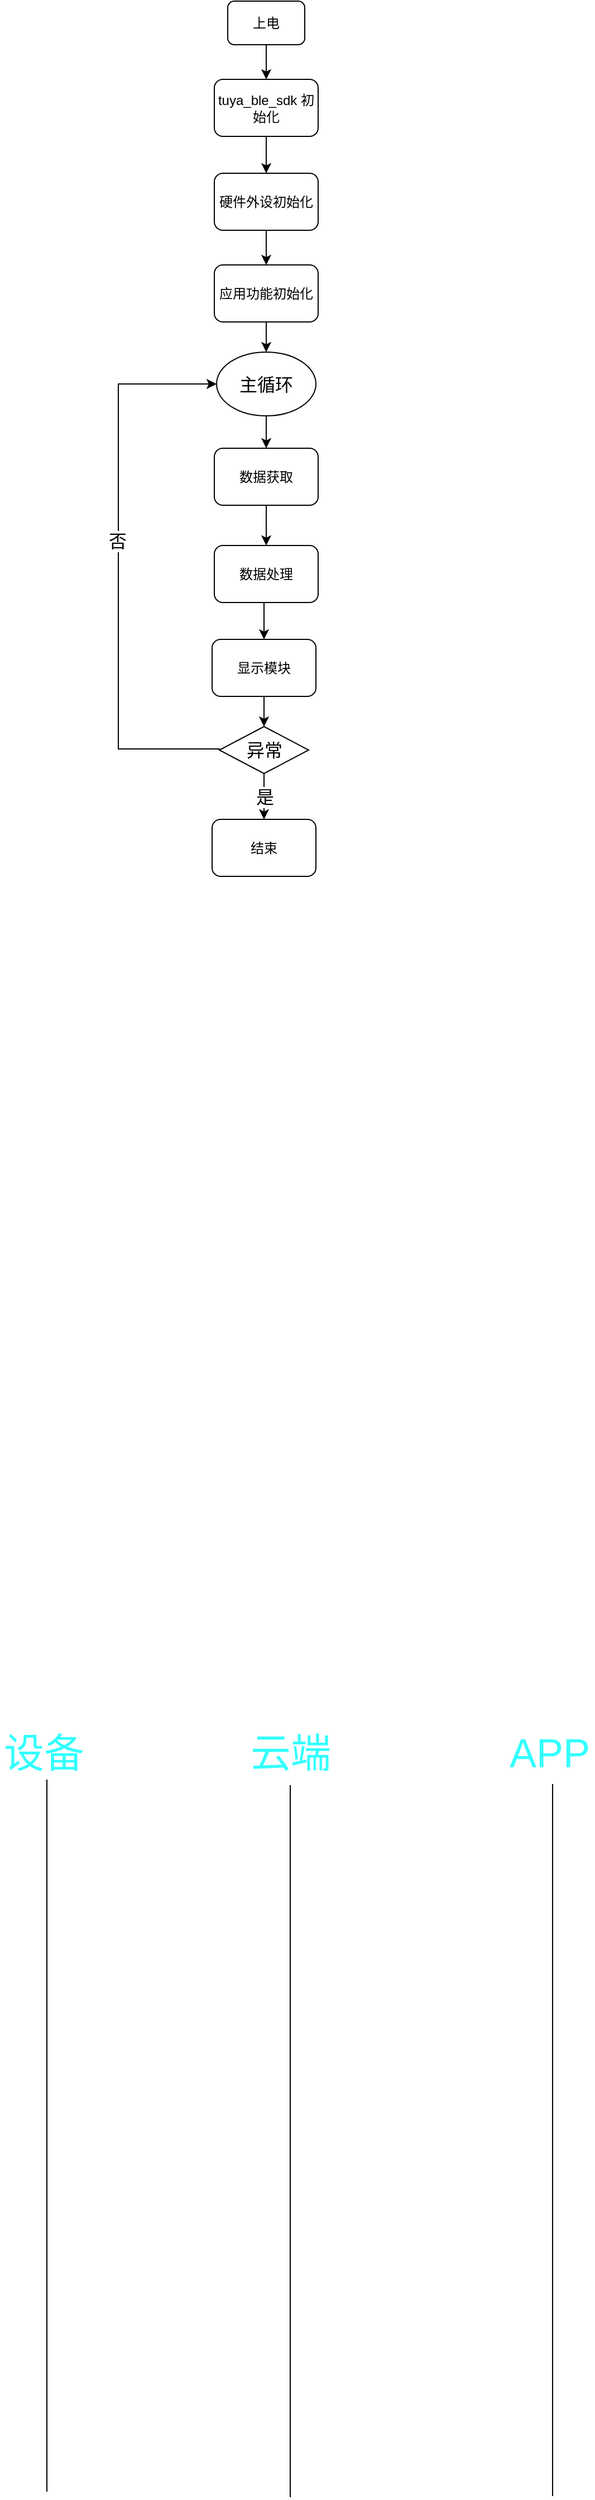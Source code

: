 <mxfile version="16.5.6" type="github">
  <diagram id="mhze2TvpvzErWqaahqj1" name="Page-1">
    <mxGraphModel dx="1422" dy="1965" grid="0" gridSize="10" guides="1" tooltips="1" connect="1" arrows="1" fold="1" page="1" pageScale="1" pageWidth="827" pageHeight="1169" math="0" shadow="0">
      <root>
        <mxCell id="0" />
        <mxCell id="1" parent="0" />
        <mxCell id="yytbtKtl-2XbrrqWvi6z-4" value="" style="edgeStyle=orthogonalEdgeStyle;rounded=0;orthogonalLoop=1;jettySize=auto;html=1;" edge="1" parent="1" source="yytbtKtl-2XbrrqWvi6z-1" target="yytbtKtl-2XbrrqWvi6z-2">
          <mxGeometry relative="1" as="geometry" />
        </mxCell>
        <mxCell id="yytbtKtl-2XbrrqWvi6z-1" value="上电" style="rounded=1;whiteSpace=wrap;html=1;" vertex="1" parent="1">
          <mxGeometry x="384" y="-1066" width="69" height="39" as="geometry" />
        </mxCell>
        <mxCell id="yytbtKtl-2XbrrqWvi6z-5" value="" style="edgeStyle=orthogonalEdgeStyle;rounded=0;orthogonalLoop=1;jettySize=auto;html=1;" edge="1" parent="1" source="yytbtKtl-2XbrrqWvi6z-2" target="yytbtKtl-2XbrrqWvi6z-3">
          <mxGeometry relative="1" as="geometry" />
        </mxCell>
        <mxCell id="yytbtKtl-2XbrrqWvi6z-2" value="tuya_ble_sdk 初始化" style="rounded=1;whiteSpace=wrap;html=1;" vertex="1" parent="1">
          <mxGeometry x="372" y="-996" width="93" height="51" as="geometry" />
        </mxCell>
        <mxCell id="yytbtKtl-2XbrrqWvi6z-21" value="" style="edgeStyle=orthogonalEdgeStyle;rounded=0;orthogonalLoop=1;jettySize=auto;html=1;fontSize=36;fontColor=#33FFFF;" edge="1" parent="1" source="yytbtKtl-2XbrrqWvi6z-3" target="yytbtKtl-2XbrrqWvi6z-20">
          <mxGeometry relative="1" as="geometry" />
        </mxCell>
        <mxCell id="yytbtKtl-2XbrrqWvi6z-3" value="硬件外设初始化" style="rounded=1;whiteSpace=wrap;html=1;" vertex="1" parent="1">
          <mxGeometry x="372" y="-912" width="93" height="51" as="geometry" />
        </mxCell>
        <mxCell id="yytbtKtl-2XbrrqWvi6z-14" value="" style="endArrow=none;html=1;rounded=0;" edge="1" parent="1">
          <mxGeometry width="50" height="50" relative="1" as="geometry">
            <mxPoint x="222" y="1162" as="sourcePoint" />
            <mxPoint x="222" y="525" as="targetPoint" />
          </mxGeometry>
        </mxCell>
        <mxCell id="yytbtKtl-2XbrrqWvi6z-15" value="" style="endArrow=none;html=1;rounded=0;" edge="1" parent="1">
          <mxGeometry width="50" height="50" relative="1" as="geometry">
            <mxPoint x="440" y="1167" as="sourcePoint" />
            <mxPoint x="440" y="530" as="targetPoint" />
          </mxGeometry>
        </mxCell>
        <mxCell id="yytbtKtl-2XbrrqWvi6z-16" value="" style="endArrow=none;html=1;rounded=0;" edge="1" parent="1">
          <mxGeometry width="50" height="50" relative="1" as="geometry">
            <mxPoint x="675" y="1166" as="sourcePoint" />
            <mxPoint x="675" y="529" as="targetPoint" />
          </mxGeometry>
        </mxCell>
        <mxCell id="yytbtKtl-2XbrrqWvi6z-17" value="&lt;font style=&quot;font-size: 36px&quot; color=&quot;#33ffff&quot;&gt;设备&lt;/font&gt;" style="rounded=0;whiteSpace=wrap;html=1;strokeColor=none;" vertex="1" parent="1">
          <mxGeometry x="180" y="476" width="79" height="49" as="geometry" />
        </mxCell>
        <mxCell id="yytbtKtl-2XbrrqWvi6z-18" value="&lt;font style=&quot;font-size: 36px&quot; color=&quot;#33ffff&quot;&gt;云端&lt;/font&gt;" style="rounded=0;whiteSpace=wrap;html=1;strokeColor=none;" vertex="1" parent="1">
          <mxGeometry x="401" y="476" width="79" height="49" as="geometry" />
        </mxCell>
        <mxCell id="yytbtKtl-2XbrrqWvi6z-19" value="&lt;span style=&quot;font-size: 36px&quot;&gt;&lt;font color=&quot;#33ffff&quot;&gt;APP&lt;/font&gt;&lt;/span&gt;" style="rounded=0;whiteSpace=wrap;html=1;strokeColor=none;" vertex="1" parent="1">
          <mxGeometry x="633" y="476" width="79" height="49" as="geometry" />
        </mxCell>
        <mxCell id="yytbtKtl-2XbrrqWvi6z-32" value="" style="edgeStyle=orthogonalEdgeStyle;rounded=0;orthogonalLoop=1;jettySize=auto;html=1;fontSize=16;fontColor=#000000;" edge="1" parent="1" source="yytbtKtl-2XbrrqWvi6z-20" target="yytbtKtl-2XbrrqWvi6z-31">
          <mxGeometry relative="1" as="geometry" />
        </mxCell>
        <mxCell id="yytbtKtl-2XbrrqWvi6z-20" value="应用功能初始化" style="rounded=1;whiteSpace=wrap;html=1;" vertex="1" parent="1">
          <mxGeometry x="372" y="-830" width="93" height="51" as="geometry" />
        </mxCell>
        <mxCell id="yytbtKtl-2XbrrqWvi6z-38" style="edgeStyle=orthogonalEdgeStyle;rounded=0;orthogonalLoop=1;jettySize=auto;html=1;exitX=0.5;exitY=1;exitDx=0;exitDy=0;entryX=0.5;entryY=0;entryDx=0;entryDy=0;fontSize=16;fontColor=#000000;" edge="1" parent="1" source="yytbtKtl-2XbrrqWvi6z-31" target="yytbtKtl-2XbrrqWvi6z-33">
          <mxGeometry relative="1" as="geometry" />
        </mxCell>
        <mxCell id="yytbtKtl-2XbrrqWvi6z-31" value="&lt;font color=&quot;#000000&quot; style=&quot;font-size: 16px&quot;&gt;主循环&lt;/font&gt;" style="ellipse;whiteSpace=wrap;html=1;rounded=0;shadow=0;glass=0;sketch=0;fontSize=12;fontColor=#33FFFF;" vertex="1" parent="1">
          <mxGeometry x="374" y="-752" width="89" height="57" as="geometry" />
        </mxCell>
        <mxCell id="yytbtKtl-2XbrrqWvi6z-39" style="edgeStyle=orthogonalEdgeStyle;rounded=0;orthogonalLoop=1;jettySize=auto;html=1;exitX=0.5;exitY=1;exitDx=0;exitDy=0;fontSize=16;fontColor=#000000;" edge="1" parent="1" source="yytbtKtl-2XbrrqWvi6z-33" target="yytbtKtl-2XbrrqWvi6z-35">
          <mxGeometry relative="1" as="geometry" />
        </mxCell>
        <mxCell id="yytbtKtl-2XbrrqWvi6z-33" value="数据获取" style="rounded=1;whiteSpace=wrap;html=1;" vertex="1" parent="1">
          <mxGeometry x="372" y="-666" width="93" height="51" as="geometry" />
        </mxCell>
        <mxCell id="yytbtKtl-2XbrrqWvi6z-40" style="edgeStyle=orthogonalEdgeStyle;rounded=0;orthogonalLoop=1;jettySize=auto;html=1;exitX=0.5;exitY=1;exitDx=0;exitDy=0;entryX=0.5;entryY=0;entryDx=0;entryDy=0;fontSize=16;fontColor=#000000;" edge="1" parent="1" source="yytbtKtl-2XbrrqWvi6z-35" target="yytbtKtl-2XbrrqWvi6z-36">
          <mxGeometry relative="1" as="geometry" />
        </mxCell>
        <mxCell id="yytbtKtl-2XbrrqWvi6z-35" value="数据处理" style="rounded=1;whiteSpace=wrap;html=1;" vertex="1" parent="1">
          <mxGeometry x="372" y="-579" width="93" height="51" as="geometry" />
        </mxCell>
        <mxCell id="yytbtKtl-2XbrrqWvi6z-43" value="" style="edgeStyle=orthogonalEdgeStyle;rounded=0;orthogonalLoop=1;jettySize=auto;html=1;fontSize=16;fontColor=#000000;" edge="1" parent="1" source="yytbtKtl-2XbrrqWvi6z-36" target="yytbtKtl-2XbrrqWvi6z-42">
          <mxGeometry relative="1" as="geometry" />
        </mxCell>
        <mxCell id="yytbtKtl-2XbrrqWvi6z-36" value="显示模块" style="rounded=1;whiteSpace=wrap;html=1;" vertex="1" parent="1">
          <mxGeometry x="370" y="-495" width="93" height="51" as="geometry" />
        </mxCell>
        <mxCell id="yytbtKtl-2XbrrqWvi6z-45" value="是" style="edgeStyle=orthogonalEdgeStyle;rounded=0;orthogonalLoop=1;jettySize=auto;html=1;fontSize=16;fontColor=#000000;" edge="1" parent="1" source="yytbtKtl-2XbrrqWvi6z-42" target="yytbtKtl-2XbrrqWvi6z-44">
          <mxGeometry relative="1" as="geometry" />
        </mxCell>
        <mxCell id="yytbtKtl-2XbrrqWvi6z-46" style="edgeStyle=orthogonalEdgeStyle;rounded=0;orthogonalLoop=1;jettySize=auto;html=1;exitX=0;exitY=0.5;exitDx=0;exitDy=0;entryX=0;entryY=0.5;entryDx=0;entryDy=0;fontSize=16;fontColor=#000000;" edge="1" parent="1" source="yytbtKtl-2XbrrqWvi6z-42" target="yytbtKtl-2XbrrqWvi6z-31">
          <mxGeometry relative="1" as="geometry">
            <Array as="points">
              <mxPoint x="286" y="-397" />
              <mxPoint x="286" y="-723" />
            </Array>
          </mxGeometry>
        </mxCell>
        <mxCell id="yytbtKtl-2XbrrqWvi6z-47" value="否" style="edgeLabel;html=1;align=center;verticalAlign=middle;resizable=0;points=[];fontSize=16;fontColor=#000000;" vertex="1" connectable="0" parent="yytbtKtl-2XbrrqWvi6z-46">
          <mxGeometry x="0.098" y="1" relative="1" as="geometry">
            <mxPoint as="offset" />
          </mxGeometry>
        </mxCell>
        <mxCell id="yytbtKtl-2XbrrqWvi6z-42" value="异常" style="rhombus;whiteSpace=wrap;html=1;rounded=0;shadow=0;glass=0;sketch=0;fontSize=16;fontColor=#000000;" vertex="1" parent="1">
          <mxGeometry x="376.5" y="-417" width="80" height="42" as="geometry" />
        </mxCell>
        <mxCell id="yytbtKtl-2XbrrqWvi6z-44" value="结束" style="rounded=1;whiteSpace=wrap;html=1;" vertex="1" parent="1">
          <mxGeometry x="370" y="-334" width="93" height="51" as="geometry" />
        </mxCell>
      </root>
    </mxGraphModel>
  </diagram>
</mxfile>
